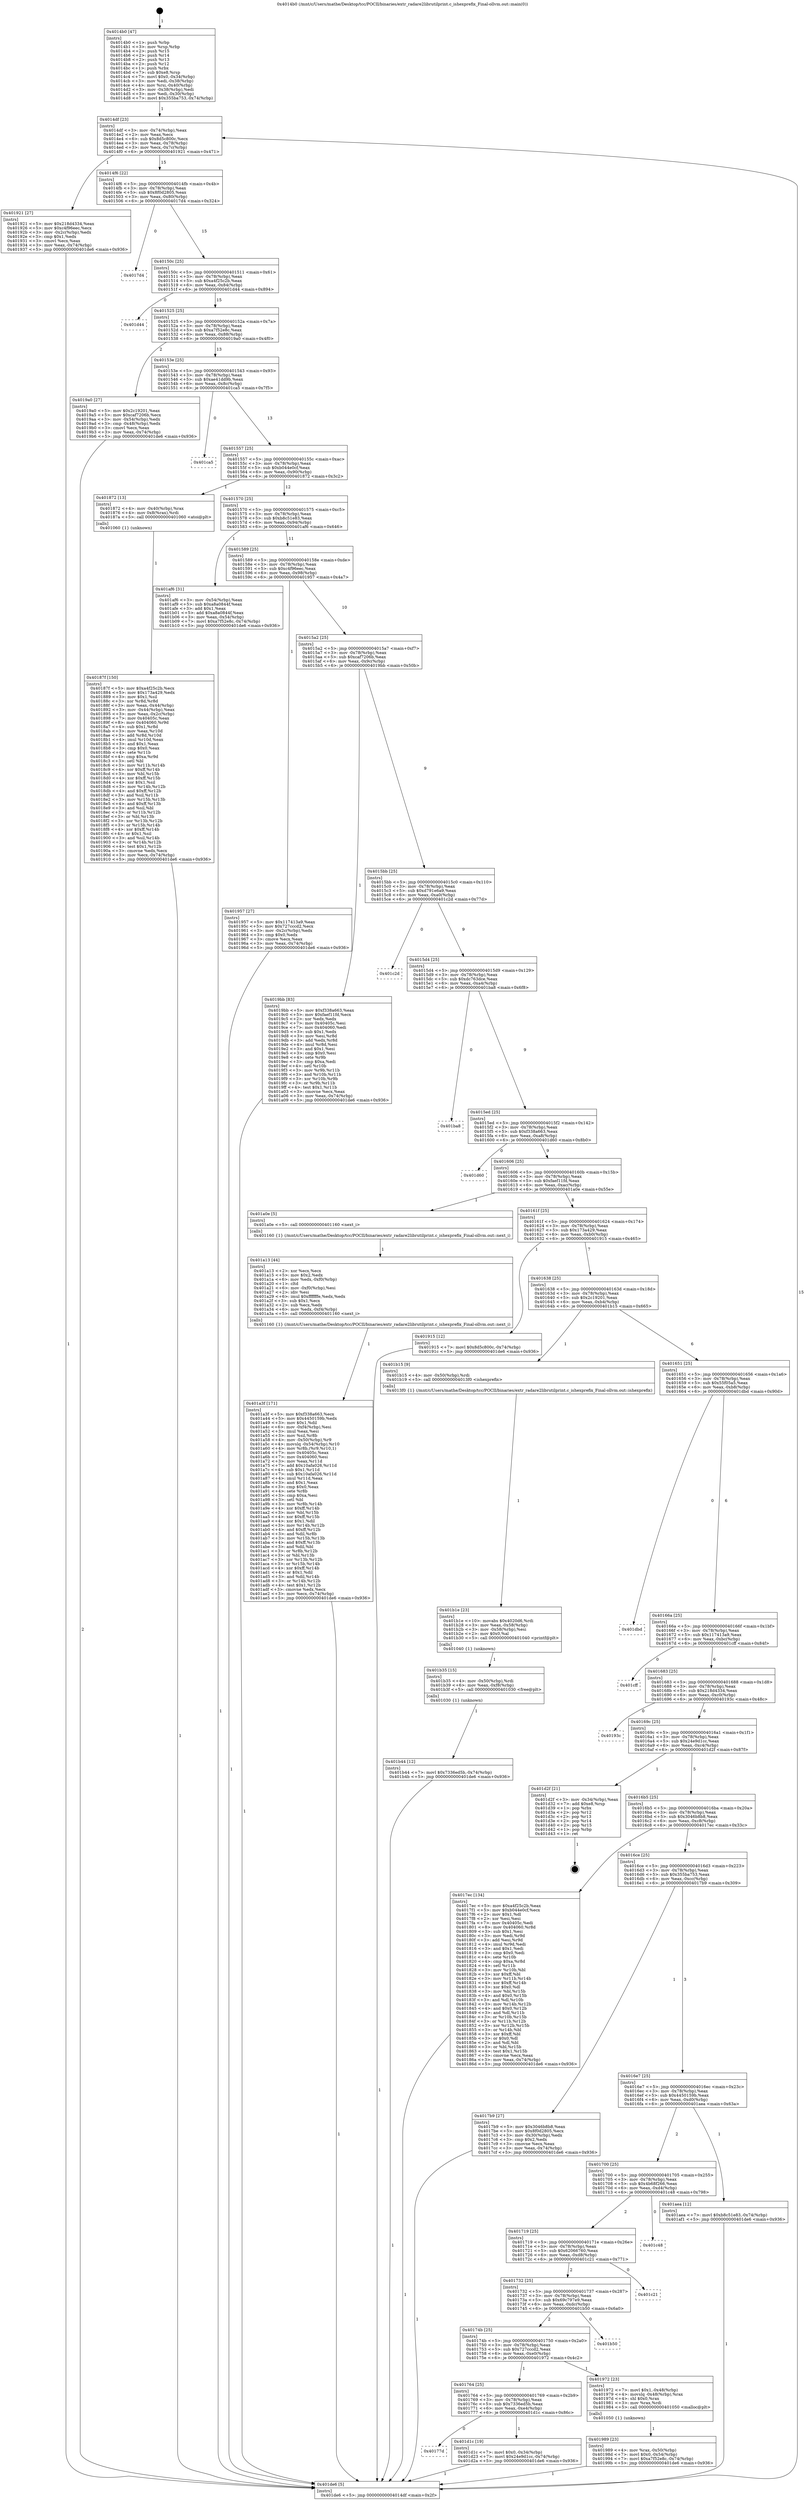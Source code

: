 digraph "0x4014b0" {
  label = "0x4014b0 (/mnt/c/Users/mathe/Desktop/tcc/POCII/binaries/extr_radare2librutilprint.c_ishexprefix_Final-ollvm.out::main(0))"
  labelloc = "t"
  node[shape=record]

  Entry [label="",width=0.3,height=0.3,shape=circle,fillcolor=black,style=filled]
  "0x4014df" [label="{
     0x4014df [23]\l
     | [instrs]\l
     &nbsp;&nbsp;0x4014df \<+3\>: mov -0x74(%rbp),%eax\l
     &nbsp;&nbsp;0x4014e2 \<+2\>: mov %eax,%ecx\l
     &nbsp;&nbsp;0x4014e4 \<+6\>: sub $0x8d5c800c,%ecx\l
     &nbsp;&nbsp;0x4014ea \<+3\>: mov %eax,-0x78(%rbp)\l
     &nbsp;&nbsp;0x4014ed \<+3\>: mov %ecx,-0x7c(%rbp)\l
     &nbsp;&nbsp;0x4014f0 \<+6\>: je 0000000000401921 \<main+0x471\>\l
  }"]
  "0x401921" [label="{
     0x401921 [27]\l
     | [instrs]\l
     &nbsp;&nbsp;0x401921 \<+5\>: mov $0x218d4334,%eax\l
     &nbsp;&nbsp;0x401926 \<+5\>: mov $0xc4f96eec,%ecx\l
     &nbsp;&nbsp;0x40192b \<+3\>: mov -0x2c(%rbp),%edx\l
     &nbsp;&nbsp;0x40192e \<+3\>: cmp $0x1,%edx\l
     &nbsp;&nbsp;0x401931 \<+3\>: cmovl %ecx,%eax\l
     &nbsp;&nbsp;0x401934 \<+3\>: mov %eax,-0x74(%rbp)\l
     &nbsp;&nbsp;0x401937 \<+5\>: jmp 0000000000401de6 \<main+0x936\>\l
  }"]
  "0x4014f6" [label="{
     0x4014f6 [22]\l
     | [instrs]\l
     &nbsp;&nbsp;0x4014f6 \<+5\>: jmp 00000000004014fb \<main+0x4b\>\l
     &nbsp;&nbsp;0x4014fb \<+3\>: mov -0x78(%rbp),%eax\l
     &nbsp;&nbsp;0x4014fe \<+5\>: sub $0x8f0d2805,%eax\l
     &nbsp;&nbsp;0x401503 \<+3\>: mov %eax,-0x80(%rbp)\l
     &nbsp;&nbsp;0x401506 \<+6\>: je 00000000004017d4 \<main+0x324\>\l
  }"]
  Exit [label="",width=0.3,height=0.3,shape=circle,fillcolor=black,style=filled,peripheries=2]
  "0x4017d4" [label="{
     0x4017d4\l
  }", style=dashed]
  "0x40150c" [label="{
     0x40150c [25]\l
     | [instrs]\l
     &nbsp;&nbsp;0x40150c \<+5\>: jmp 0000000000401511 \<main+0x61\>\l
     &nbsp;&nbsp;0x401511 \<+3\>: mov -0x78(%rbp),%eax\l
     &nbsp;&nbsp;0x401514 \<+5\>: sub $0xa4f25c2b,%eax\l
     &nbsp;&nbsp;0x401519 \<+6\>: mov %eax,-0x84(%rbp)\l
     &nbsp;&nbsp;0x40151f \<+6\>: je 0000000000401d44 \<main+0x894\>\l
  }"]
  "0x40177d" [label="{
     0x40177d\l
  }", style=dashed]
  "0x401d44" [label="{
     0x401d44\l
  }", style=dashed]
  "0x401525" [label="{
     0x401525 [25]\l
     | [instrs]\l
     &nbsp;&nbsp;0x401525 \<+5\>: jmp 000000000040152a \<main+0x7a\>\l
     &nbsp;&nbsp;0x40152a \<+3\>: mov -0x78(%rbp),%eax\l
     &nbsp;&nbsp;0x40152d \<+5\>: sub $0xa7f52e8c,%eax\l
     &nbsp;&nbsp;0x401532 \<+6\>: mov %eax,-0x88(%rbp)\l
     &nbsp;&nbsp;0x401538 \<+6\>: je 00000000004019a0 \<main+0x4f0\>\l
  }"]
  "0x401d1c" [label="{
     0x401d1c [19]\l
     | [instrs]\l
     &nbsp;&nbsp;0x401d1c \<+7\>: movl $0x0,-0x34(%rbp)\l
     &nbsp;&nbsp;0x401d23 \<+7\>: movl $0x24e9d1cc,-0x74(%rbp)\l
     &nbsp;&nbsp;0x401d2a \<+5\>: jmp 0000000000401de6 \<main+0x936\>\l
  }"]
  "0x4019a0" [label="{
     0x4019a0 [27]\l
     | [instrs]\l
     &nbsp;&nbsp;0x4019a0 \<+5\>: mov $0x2c19201,%eax\l
     &nbsp;&nbsp;0x4019a5 \<+5\>: mov $0xcaf7206b,%ecx\l
     &nbsp;&nbsp;0x4019aa \<+3\>: mov -0x54(%rbp),%edx\l
     &nbsp;&nbsp;0x4019ad \<+3\>: cmp -0x48(%rbp),%edx\l
     &nbsp;&nbsp;0x4019b0 \<+3\>: cmovl %ecx,%eax\l
     &nbsp;&nbsp;0x4019b3 \<+3\>: mov %eax,-0x74(%rbp)\l
     &nbsp;&nbsp;0x4019b6 \<+5\>: jmp 0000000000401de6 \<main+0x936\>\l
  }"]
  "0x40153e" [label="{
     0x40153e [25]\l
     | [instrs]\l
     &nbsp;&nbsp;0x40153e \<+5\>: jmp 0000000000401543 \<main+0x93\>\l
     &nbsp;&nbsp;0x401543 \<+3\>: mov -0x78(%rbp),%eax\l
     &nbsp;&nbsp;0x401546 \<+5\>: sub $0xae41dd9b,%eax\l
     &nbsp;&nbsp;0x40154b \<+6\>: mov %eax,-0x8c(%rbp)\l
     &nbsp;&nbsp;0x401551 \<+6\>: je 0000000000401ca5 \<main+0x7f5\>\l
  }"]
  "0x401b44" [label="{
     0x401b44 [12]\l
     | [instrs]\l
     &nbsp;&nbsp;0x401b44 \<+7\>: movl $0x7336ed5b,-0x74(%rbp)\l
     &nbsp;&nbsp;0x401b4b \<+5\>: jmp 0000000000401de6 \<main+0x936\>\l
  }"]
  "0x401ca5" [label="{
     0x401ca5\l
  }", style=dashed]
  "0x401557" [label="{
     0x401557 [25]\l
     | [instrs]\l
     &nbsp;&nbsp;0x401557 \<+5\>: jmp 000000000040155c \<main+0xac\>\l
     &nbsp;&nbsp;0x40155c \<+3\>: mov -0x78(%rbp),%eax\l
     &nbsp;&nbsp;0x40155f \<+5\>: sub $0xb044e0cf,%eax\l
     &nbsp;&nbsp;0x401564 \<+6\>: mov %eax,-0x90(%rbp)\l
     &nbsp;&nbsp;0x40156a \<+6\>: je 0000000000401872 \<main+0x3c2\>\l
  }"]
  "0x401b35" [label="{
     0x401b35 [15]\l
     | [instrs]\l
     &nbsp;&nbsp;0x401b35 \<+4\>: mov -0x50(%rbp),%rdi\l
     &nbsp;&nbsp;0x401b39 \<+6\>: mov %eax,-0xf8(%rbp)\l
     &nbsp;&nbsp;0x401b3f \<+5\>: call 0000000000401030 \<free@plt\>\l
     | [calls]\l
     &nbsp;&nbsp;0x401030 \{1\} (unknown)\l
  }"]
  "0x401872" [label="{
     0x401872 [13]\l
     | [instrs]\l
     &nbsp;&nbsp;0x401872 \<+4\>: mov -0x40(%rbp),%rax\l
     &nbsp;&nbsp;0x401876 \<+4\>: mov 0x8(%rax),%rdi\l
     &nbsp;&nbsp;0x40187a \<+5\>: call 0000000000401060 \<atoi@plt\>\l
     | [calls]\l
     &nbsp;&nbsp;0x401060 \{1\} (unknown)\l
  }"]
  "0x401570" [label="{
     0x401570 [25]\l
     | [instrs]\l
     &nbsp;&nbsp;0x401570 \<+5\>: jmp 0000000000401575 \<main+0xc5\>\l
     &nbsp;&nbsp;0x401575 \<+3\>: mov -0x78(%rbp),%eax\l
     &nbsp;&nbsp;0x401578 \<+5\>: sub $0xb8c51e83,%eax\l
     &nbsp;&nbsp;0x40157d \<+6\>: mov %eax,-0x94(%rbp)\l
     &nbsp;&nbsp;0x401583 \<+6\>: je 0000000000401af6 \<main+0x646\>\l
  }"]
  "0x401b1e" [label="{
     0x401b1e [23]\l
     | [instrs]\l
     &nbsp;&nbsp;0x401b1e \<+10\>: movabs $0x4020d6,%rdi\l
     &nbsp;&nbsp;0x401b28 \<+3\>: mov %eax,-0x58(%rbp)\l
     &nbsp;&nbsp;0x401b2b \<+3\>: mov -0x58(%rbp),%esi\l
     &nbsp;&nbsp;0x401b2e \<+2\>: mov $0x0,%al\l
     &nbsp;&nbsp;0x401b30 \<+5\>: call 0000000000401040 \<printf@plt\>\l
     | [calls]\l
     &nbsp;&nbsp;0x401040 \{1\} (unknown)\l
  }"]
  "0x401af6" [label="{
     0x401af6 [31]\l
     | [instrs]\l
     &nbsp;&nbsp;0x401af6 \<+3\>: mov -0x54(%rbp),%eax\l
     &nbsp;&nbsp;0x401af9 \<+5\>: sub $0xa8a0844f,%eax\l
     &nbsp;&nbsp;0x401afe \<+3\>: add $0x1,%eax\l
     &nbsp;&nbsp;0x401b01 \<+5\>: add $0xa8a0844f,%eax\l
     &nbsp;&nbsp;0x401b06 \<+3\>: mov %eax,-0x54(%rbp)\l
     &nbsp;&nbsp;0x401b09 \<+7\>: movl $0xa7f52e8c,-0x74(%rbp)\l
     &nbsp;&nbsp;0x401b10 \<+5\>: jmp 0000000000401de6 \<main+0x936\>\l
  }"]
  "0x401589" [label="{
     0x401589 [25]\l
     | [instrs]\l
     &nbsp;&nbsp;0x401589 \<+5\>: jmp 000000000040158e \<main+0xde\>\l
     &nbsp;&nbsp;0x40158e \<+3\>: mov -0x78(%rbp),%eax\l
     &nbsp;&nbsp;0x401591 \<+5\>: sub $0xc4f96eec,%eax\l
     &nbsp;&nbsp;0x401596 \<+6\>: mov %eax,-0x98(%rbp)\l
     &nbsp;&nbsp;0x40159c \<+6\>: je 0000000000401957 \<main+0x4a7\>\l
  }"]
  "0x401a3f" [label="{
     0x401a3f [171]\l
     | [instrs]\l
     &nbsp;&nbsp;0x401a3f \<+5\>: mov $0xf338a663,%ecx\l
     &nbsp;&nbsp;0x401a44 \<+5\>: mov $0x4450159b,%edx\l
     &nbsp;&nbsp;0x401a49 \<+3\>: mov $0x1,%dil\l
     &nbsp;&nbsp;0x401a4c \<+6\>: mov -0xf4(%rbp),%esi\l
     &nbsp;&nbsp;0x401a52 \<+3\>: imul %eax,%esi\l
     &nbsp;&nbsp;0x401a55 \<+3\>: mov %sil,%r8b\l
     &nbsp;&nbsp;0x401a58 \<+4\>: mov -0x50(%rbp),%r9\l
     &nbsp;&nbsp;0x401a5c \<+4\>: movslq -0x54(%rbp),%r10\l
     &nbsp;&nbsp;0x401a60 \<+4\>: mov %r8b,(%r9,%r10,1)\l
     &nbsp;&nbsp;0x401a64 \<+7\>: mov 0x40405c,%eax\l
     &nbsp;&nbsp;0x401a6b \<+7\>: mov 0x404060,%esi\l
     &nbsp;&nbsp;0x401a72 \<+3\>: mov %eax,%r11d\l
     &nbsp;&nbsp;0x401a75 \<+7\>: add $0x10afa026,%r11d\l
     &nbsp;&nbsp;0x401a7c \<+4\>: sub $0x1,%r11d\l
     &nbsp;&nbsp;0x401a80 \<+7\>: sub $0x10afa026,%r11d\l
     &nbsp;&nbsp;0x401a87 \<+4\>: imul %r11d,%eax\l
     &nbsp;&nbsp;0x401a8b \<+3\>: and $0x1,%eax\l
     &nbsp;&nbsp;0x401a8e \<+3\>: cmp $0x0,%eax\l
     &nbsp;&nbsp;0x401a91 \<+4\>: sete %r8b\l
     &nbsp;&nbsp;0x401a95 \<+3\>: cmp $0xa,%esi\l
     &nbsp;&nbsp;0x401a98 \<+3\>: setl %bl\l
     &nbsp;&nbsp;0x401a9b \<+3\>: mov %r8b,%r14b\l
     &nbsp;&nbsp;0x401a9e \<+4\>: xor $0xff,%r14b\l
     &nbsp;&nbsp;0x401aa2 \<+3\>: mov %bl,%r15b\l
     &nbsp;&nbsp;0x401aa5 \<+4\>: xor $0xff,%r15b\l
     &nbsp;&nbsp;0x401aa9 \<+4\>: xor $0x1,%dil\l
     &nbsp;&nbsp;0x401aad \<+3\>: mov %r14b,%r12b\l
     &nbsp;&nbsp;0x401ab0 \<+4\>: and $0xff,%r12b\l
     &nbsp;&nbsp;0x401ab4 \<+3\>: and %dil,%r8b\l
     &nbsp;&nbsp;0x401ab7 \<+3\>: mov %r15b,%r13b\l
     &nbsp;&nbsp;0x401aba \<+4\>: and $0xff,%r13b\l
     &nbsp;&nbsp;0x401abe \<+3\>: and %dil,%bl\l
     &nbsp;&nbsp;0x401ac1 \<+3\>: or %r8b,%r12b\l
     &nbsp;&nbsp;0x401ac4 \<+3\>: or %bl,%r13b\l
     &nbsp;&nbsp;0x401ac7 \<+3\>: xor %r13b,%r12b\l
     &nbsp;&nbsp;0x401aca \<+3\>: or %r15b,%r14b\l
     &nbsp;&nbsp;0x401acd \<+4\>: xor $0xff,%r14b\l
     &nbsp;&nbsp;0x401ad1 \<+4\>: or $0x1,%dil\l
     &nbsp;&nbsp;0x401ad5 \<+3\>: and %dil,%r14b\l
     &nbsp;&nbsp;0x401ad8 \<+3\>: or %r14b,%r12b\l
     &nbsp;&nbsp;0x401adb \<+4\>: test $0x1,%r12b\l
     &nbsp;&nbsp;0x401adf \<+3\>: cmovne %edx,%ecx\l
     &nbsp;&nbsp;0x401ae2 \<+3\>: mov %ecx,-0x74(%rbp)\l
     &nbsp;&nbsp;0x401ae5 \<+5\>: jmp 0000000000401de6 \<main+0x936\>\l
  }"]
  "0x401957" [label="{
     0x401957 [27]\l
     | [instrs]\l
     &nbsp;&nbsp;0x401957 \<+5\>: mov $0x117413a9,%eax\l
     &nbsp;&nbsp;0x40195c \<+5\>: mov $0x727cccd2,%ecx\l
     &nbsp;&nbsp;0x401961 \<+3\>: mov -0x2c(%rbp),%edx\l
     &nbsp;&nbsp;0x401964 \<+3\>: cmp $0x0,%edx\l
     &nbsp;&nbsp;0x401967 \<+3\>: cmove %ecx,%eax\l
     &nbsp;&nbsp;0x40196a \<+3\>: mov %eax,-0x74(%rbp)\l
     &nbsp;&nbsp;0x40196d \<+5\>: jmp 0000000000401de6 \<main+0x936\>\l
  }"]
  "0x4015a2" [label="{
     0x4015a2 [25]\l
     | [instrs]\l
     &nbsp;&nbsp;0x4015a2 \<+5\>: jmp 00000000004015a7 \<main+0xf7\>\l
     &nbsp;&nbsp;0x4015a7 \<+3\>: mov -0x78(%rbp),%eax\l
     &nbsp;&nbsp;0x4015aa \<+5\>: sub $0xcaf7206b,%eax\l
     &nbsp;&nbsp;0x4015af \<+6\>: mov %eax,-0x9c(%rbp)\l
     &nbsp;&nbsp;0x4015b5 \<+6\>: je 00000000004019bb \<main+0x50b\>\l
  }"]
  "0x401a13" [label="{
     0x401a13 [44]\l
     | [instrs]\l
     &nbsp;&nbsp;0x401a13 \<+2\>: xor %ecx,%ecx\l
     &nbsp;&nbsp;0x401a15 \<+5\>: mov $0x2,%edx\l
     &nbsp;&nbsp;0x401a1a \<+6\>: mov %edx,-0xf0(%rbp)\l
     &nbsp;&nbsp;0x401a20 \<+1\>: cltd\l
     &nbsp;&nbsp;0x401a21 \<+6\>: mov -0xf0(%rbp),%esi\l
     &nbsp;&nbsp;0x401a27 \<+2\>: idiv %esi\l
     &nbsp;&nbsp;0x401a29 \<+6\>: imul $0xfffffffe,%edx,%edx\l
     &nbsp;&nbsp;0x401a2f \<+3\>: sub $0x1,%ecx\l
     &nbsp;&nbsp;0x401a32 \<+2\>: sub %ecx,%edx\l
     &nbsp;&nbsp;0x401a34 \<+6\>: mov %edx,-0xf4(%rbp)\l
     &nbsp;&nbsp;0x401a3a \<+5\>: call 0000000000401160 \<next_i\>\l
     | [calls]\l
     &nbsp;&nbsp;0x401160 \{1\} (/mnt/c/Users/mathe/Desktop/tcc/POCII/binaries/extr_radare2librutilprint.c_ishexprefix_Final-ollvm.out::next_i)\l
  }"]
  "0x4019bb" [label="{
     0x4019bb [83]\l
     | [instrs]\l
     &nbsp;&nbsp;0x4019bb \<+5\>: mov $0xf338a663,%eax\l
     &nbsp;&nbsp;0x4019c0 \<+5\>: mov $0xfaef11fd,%ecx\l
     &nbsp;&nbsp;0x4019c5 \<+2\>: xor %edx,%edx\l
     &nbsp;&nbsp;0x4019c7 \<+7\>: mov 0x40405c,%esi\l
     &nbsp;&nbsp;0x4019ce \<+7\>: mov 0x404060,%edi\l
     &nbsp;&nbsp;0x4019d5 \<+3\>: sub $0x1,%edx\l
     &nbsp;&nbsp;0x4019d8 \<+3\>: mov %esi,%r8d\l
     &nbsp;&nbsp;0x4019db \<+3\>: add %edx,%r8d\l
     &nbsp;&nbsp;0x4019de \<+4\>: imul %r8d,%esi\l
     &nbsp;&nbsp;0x4019e2 \<+3\>: and $0x1,%esi\l
     &nbsp;&nbsp;0x4019e5 \<+3\>: cmp $0x0,%esi\l
     &nbsp;&nbsp;0x4019e8 \<+4\>: sete %r9b\l
     &nbsp;&nbsp;0x4019ec \<+3\>: cmp $0xa,%edi\l
     &nbsp;&nbsp;0x4019ef \<+4\>: setl %r10b\l
     &nbsp;&nbsp;0x4019f3 \<+3\>: mov %r9b,%r11b\l
     &nbsp;&nbsp;0x4019f6 \<+3\>: and %r10b,%r11b\l
     &nbsp;&nbsp;0x4019f9 \<+3\>: xor %r10b,%r9b\l
     &nbsp;&nbsp;0x4019fc \<+3\>: or %r9b,%r11b\l
     &nbsp;&nbsp;0x4019ff \<+4\>: test $0x1,%r11b\l
     &nbsp;&nbsp;0x401a03 \<+3\>: cmovne %ecx,%eax\l
     &nbsp;&nbsp;0x401a06 \<+3\>: mov %eax,-0x74(%rbp)\l
     &nbsp;&nbsp;0x401a09 \<+5\>: jmp 0000000000401de6 \<main+0x936\>\l
  }"]
  "0x4015bb" [label="{
     0x4015bb [25]\l
     | [instrs]\l
     &nbsp;&nbsp;0x4015bb \<+5\>: jmp 00000000004015c0 \<main+0x110\>\l
     &nbsp;&nbsp;0x4015c0 \<+3\>: mov -0x78(%rbp),%eax\l
     &nbsp;&nbsp;0x4015c3 \<+5\>: sub $0xd791e6a9,%eax\l
     &nbsp;&nbsp;0x4015c8 \<+6\>: mov %eax,-0xa0(%rbp)\l
     &nbsp;&nbsp;0x4015ce \<+6\>: je 0000000000401c2d \<main+0x77d\>\l
  }"]
  "0x401989" [label="{
     0x401989 [23]\l
     | [instrs]\l
     &nbsp;&nbsp;0x401989 \<+4\>: mov %rax,-0x50(%rbp)\l
     &nbsp;&nbsp;0x40198d \<+7\>: movl $0x0,-0x54(%rbp)\l
     &nbsp;&nbsp;0x401994 \<+7\>: movl $0xa7f52e8c,-0x74(%rbp)\l
     &nbsp;&nbsp;0x40199b \<+5\>: jmp 0000000000401de6 \<main+0x936\>\l
  }"]
  "0x401c2d" [label="{
     0x401c2d\l
  }", style=dashed]
  "0x4015d4" [label="{
     0x4015d4 [25]\l
     | [instrs]\l
     &nbsp;&nbsp;0x4015d4 \<+5\>: jmp 00000000004015d9 \<main+0x129\>\l
     &nbsp;&nbsp;0x4015d9 \<+3\>: mov -0x78(%rbp),%eax\l
     &nbsp;&nbsp;0x4015dc \<+5\>: sub $0xdc763dce,%eax\l
     &nbsp;&nbsp;0x4015e1 \<+6\>: mov %eax,-0xa4(%rbp)\l
     &nbsp;&nbsp;0x4015e7 \<+6\>: je 0000000000401ba8 \<main+0x6f8\>\l
  }"]
  "0x401764" [label="{
     0x401764 [25]\l
     | [instrs]\l
     &nbsp;&nbsp;0x401764 \<+5\>: jmp 0000000000401769 \<main+0x2b9\>\l
     &nbsp;&nbsp;0x401769 \<+3\>: mov -0x78(%rbp),%eax\l
     &nbsp;&nbsp;0x40176c \<+5\>: sub $0x7336ed5b,%eax\l
     &nbsp;&nbsp;0x401771 \<+6\>: mov %eax,-0xe4(%rbp)\l
     &nbsp;&nbsp;0x401777 \<+6\>: je 0000000000401d1c \<main+0x86c\>\l
  }"]
  "0x401ba8" [label="{
     0x401ba8\l
  }", style=dashed]
  "0x4015ed" [label="{
     0x4015ed [25]\l
     | [instrs]\l
     &nbsp;&nbsp;0x4015ed \<+5\>: jmp 00000000004015f2 \<main+0x142\>\l
     &nbsp;&nbsp;0x4015f2 \<+3\>: mov -0x78(%rbp),%eax\l
     &nbsp;&nbsp;0x4015f5 \<+5\>: sub $0xf338a663,%eax\l
     &nbsp;&nbsp;0x4015fa \<+6\>: mov %eax,-0xa8(%rbp)\l
     &nbsp;&nbsp;0x401600 \<+6\>: je 0000000000401d60 \<main+0x8b0\>\l
  }"]
  "0x401972" [label="{
     0x401972 [23]\l
     | [instrs]\l
     &nbsp;&nbsp;0x401972 \<+7\>: movl $0x1,-0x48(%rbp)\l
     &nbsp;&nbsp;0x401979 \<+4\>: movslq -0x48(%rbp),%rax\l
     &nbsp;&nbsp;0x40197d \<+4\>: shl $0x0,%rax\l
     &nbsp;&nbsp;0x401981 \<+3\>: mov %rax,%rdi\l
     &nbsp;&nbsp;0x401984 \<+5\>: call 0000000000401050 \<malloc@plt\>\l
     | [calls]\l
     &nbsp;&nbsp;0x401050 \{1\} (unknown)\l
  }"]
  "0x401d60" [label="{
     0x401d60\l
  }", style=dashed]
  "0x401606" [label="{
     0x401606 [25]\l
     | [instrs]\l
     &nbsp;&nbsp;0x401606 \<+5\>: jmp 000000000040160b \<main+0x15b\>\l
     &nbsp;&nbsp;0x40160b \<+3\>: mov -0x78(%rbp),%eax\l
     &nbsp;&nbsp;0x40160e \<+5\>: sub $0xfaef11fd,%eax\l
     &nbsp;&nbsp;0x401613 \<+6\>: mov %eax,-0xac(%rbp)\l
     &nbsp;&nbsp;0x401619 \<+6\>: je 0000000000401a0e \<main+0x55e\>\l
  }"]
  "0x40174b" [label="{
     0x40174b [25]\l
     | [instrs]\l
     &nbsp;&nbsp;0x40174b \<+5\>: jmp 0000000000401750 \<main+0x2a0\>\l
     &nbsp;&nbsp;0x401750 \<+3\>: mov -0x78(%rbp),%eax\l
     &nbsp;&nbsp;0x401753 \<+5\>: sub $0x727cccd2,%eax\l
     &nbsp;&nbsp;0x401758 \<+6\>: mov %eax,-0xe0(%rbp)\l
     &nbsp;&nbsp;0x40175e \<+6\>: je 0000000000401972 \<main+0x4c2\>\l
  }"]
  "0x401a0e" [label="{
     0x401a0e [5]\l
     | [instrs]\l
     &nbsp;&nbsp;0x401a0e \<+5\>: call 0000000000401160 \<next_i\>\l
     | [calls]\l
     &nbsp;&nbsp;0x401160 \{1\} (/mnt/c/Users/mathe/Desktop/tcc/POCII/binaries/extr_radare2librutilprint.c_ishexprefix_Final-ollvm.out::next_i)\l
  }"]
  "0x40161f" [label="{
     0x40161f [25]\l
     | [instrs]\l
     &nbsp;&nbsp;0x40161f \<+5\>: jmp 0000000000401624 \<main+0x174\>\l
     &nbsp;&nbsp;0x401624 \<+3\>: mov -0x78(%rbp),%eax\l
     &nbsp;&nbsp;0x401627 \<+5\>: sub $0x173a429,%eax\l
     &nbsp;&nbsp;0x40162c \<+6\>: mov %eax,-0xb0(%rbp)\l
     &nbsp;&nbsp;0x401632 \<+6\>: je 0000000000401915 \<main+0x465\>\l
  }"]
  "0x401b50" [label="{
     0x401b50\l
  }", style=dashed]
  "0x401915" [label="{
     0x401915 [12]\l
     | [instrs]\l
     &nbsp;&nbsp;0x401915 \<+7\>: movl $0x8d5c800c,-0x74(%rbp)\l
     &nbsp;&nbsp;0x40191c \<+5\>: jmp 0000000000401de6 \<main+0x936\>\l
  }"]
  "0x401638" [label="{
     0x401638 [25]\l
     | [instrs]\l
     &nbsp;&nbsp;0x401638 \<+5\>: jmp 000000000040163d \<main+0x18d\>\l
     &nbsp;&nbsp;0x40163d \<+3\>: mov -0x78(%rbp),%eax\l
     &nbsp;&nbsp;0x401640 \<+5\>: sub $0x2c19201,%eax\l
     &nbsp;&nbsp;0x401645 \<+6\>: mov %eax,-0xb4(%rbp)\l
     &nbsp;&nbsp;0x40164b \<+6\>: je 0000000000401b15 \<main+0x665\>\l
  }"]
  "0x401732" [label="{
     0x401732 [25]\l
     | [instrs]\l
     &nbsp;&nbsp;0x401732 \<+5\>: jmp 0000000000401737 \<main+0x287\>\l
     &nbsp;&nbsp;0x401737 \<+3\>: mov -0x78(%rbp),%eax\l
     &nbsp;&nbsp;0x40173a \<+5\>: sub $0x69c797e9,%eax\l
     &nbsp;&nbsp;0x40173f \<+6\>: mov %eax,-0xdc(%rbp)\l
     &nbsp;&nbsp;0x401745 \<+6\>: je 0000000000401b50 \<main+0x6a0\>\l
  }"]
  "0x401b15" [label="{
     0x401b15 [9]\l
     | [instrs]\l
     &nbsp;&nbsp;0x401b15 \<+4\>: mov -0x50(%rbp),%rdi\l
     &nbsp;&nbsp;0x401b19 \<+5\>: call 00000000004013f0 \<ishexprefix\>\l
     | [calls]\l
     &nbsp;&nbsp;0x4013f0 \{1\} (/mnt/c/Users/mathe/Desktop/tcc/POCII/binaries/extr_radare2librutilprint.c_ishexprefix_Final-ollvm.out::ishexprefix)\l
  }"]
  "0x401651" [label="{
     0x401651 [25]\l
     | [instrs]\l
     &nbsp;&nbsp;0x401651 \<+5\>: jmp 0000000000401656 \<main+0x1a6\>\l
     &nbsp;&nbsp;0x401656 \<+3\>: mov -0x78(%rbp),%eax\l
     &nbsp;&nbsp;0x401659 \<+5\>: sub $0x55f05a5,%eax\l
     &nbsp;&nbsp;0x40165e \<+6\>: mov %eax,-0xb8(%rbp)\l
     &nbsp;&nbsp;0x401664 \<+6\>: je 0000000000401dbd \<main+0x90d\>\l
  }"]
  "0x401c21" [label="{
     0x401c21\l
  }", style=dashed]
  "0x401dbd" [label="{
     0x401dbd\l
  }", style=dashed]
  "0x40166a" [label="{
     0x40166a [25]\l
     | [instrs]\l
     &nbsp;&nbsp;0x40166a \<+5\>: jmp 000000000040166f \<main+0x1bf\>\l
     &nbsp;&nbsp;0x40166f \<+3\>: mov -0x78(%rbp),%eax\l
     &nbsp;&nbsp;0x401672 \<+5\>: sub $0x117413a9,%eax\l
     &nbsp;&nbsp;0x401677 \<+6\>: mov %eax,-0xbc(%rbp)\l
     &nbsp;&nbsp;0x40167d \<+6\>: je 0000000000401cff \<main+0x84f\>\l
  }"]
  "0x401719" [label="{
     0x401719 [25]\l
     | [instrs]\l
     &nbsp;&nbsp;0x401719 \<+5\>: jmp 000000000040171e \<main+0x26e\>\l
     &nbsp;&nbsp;0x40171e \<+3\>: mov -0x78(%rbp),%eax\l
     &nbsp;&nbsp;0x401721 \<+5\>: sub $0x62066760,%eax\l
     &nbsp;&nbsp;0x401726 \<+6\>: mov %eax,-0xd8(%rbp)\l
     &nbsp;&nbsp;0x40172c \<+6\>: je 0000000000401c21 \<main+0x771\>\l
  }"]
  "0x401cff" [label="{
     0x401cff\l
  }", style=dashed]
  "0x401683" [label="{
     0x401683 [25]\l
     | [instrs]\l
     &nbsp;&nbsp;0x401683 \<+5\>: jmp 0000000000401688 \<main+0x1d8\>\l
     &nbsp;&nbsp;0x401688 \<+3\>: mov -0x78(%rbp),%eax\l
     &nbsp;&nbsp;0x40168b \<+5\>: sub $0x218d4334,%eax\l
     &nbsp;&nbsp;0x401690 \<+6\>: mov %eax,-0xc0(%rbp)\l
     &nbsp;&nbsp;0x401696 \<+6\>: je 000000000040193c \<main+0x48c\>\l
  }"]
  "0x401c48" [label="{
     0x401c48\l
  }", style=dashed]
  "0x40193c" [label="{
     0x40193c\l
  }", style=dashed]
  "0x40169c" [label="{
     0x40169c [25]\l
     | [instrs]\l
     &nbsp;&nbsp;0x40169c \<+5\>: jmp 00000000004016a1 \<main+0x1f1\>\l
     &nbsp;&nbsp;0x4016a1 \<+3\>: mov -0x78(%rbp),%eax\l
     &nbsp;&nbsp;0x4016a4 \<+5\>: sub $0x24e9d1cc,%eax\l
     &nbsp;&nbsp;0x4016a9 \<+6\>: mov %eax,-0xc4(%rbp)\l
     &nbsp;&nbsp;0x4016af \<+6\>: je 0000000000401d2f \<main+0x87f\>\l
  }"]
  "0x401700" [label="{
     0x401700 [25]\l
     | [instrs]\l
     &nbsp;&nbsp;0x401700 \<+5\>: jmp 0000000000401705 \<main+0x255\>\l
     &nbsp;&nbsp;0x401705 \<+3\>: mov -0x78(%rbp),%eax\l
     &nbsp;&nbsp;0x401708 \<+5\>: sub $0x4b68f266,%eax\l
     &nbsp;&nbsp;0x40170d \<+6\>: mov %eax,-0xd4(%rbp)\l
     &nbsp;&nbsp;0x401713 \<+6\>: je 0000000000401c48 \<main+0x798\>\l
  }"]
  "0x401d2f" [label="{
     0x401d2f [21]\l
     | [instrs]\l
     &nbsp;&nbsp;0x401d2f \<+3\>: mov -0x34(%rbp),%eax\l
     &nbsp;&nbsp;0x401d32 \<+7\>: add $0xe8,%rsp\l
     &nbsp;&nbsp;0x401d39 \<+1\>: pop %rbx\l
     &nbsp;&nbsp;0x401d3a \<+2\>: pop %r12\l
     &nbsp;&nbsp;0x401d3c \<+2\>: pop %r13\l
     &nbsp;&nbsp;0x401d3e \<+2\>: pop %r14\l
     &nbsp;&nbsp;0x401d40 \<+2\>: pop %r15\l
     &nbsp;&nbsp;0x401d42 \<+1\>: pop %rbp\l
     &nbsp;&nbsp;0x401d43 \<+1\>: ret\l
  }"]
  "0x4016b5" [label="{
     0x4016b5 [25]\l
     | [instrs]\l
     &nbsp;&nbsp;0x4016b5 \<+5\>: jmp 00000000004016ba \<main+0x20a\>\l
     &nbsp;&nbsp;0x4016ba \<+3\>: mov -0x78(%rbp),%eax\l
     &nbsp;&nbsp;0x4016bd \<+5\>: sub $0x3046b8b8,%eax\l
     &nbsp;&nbsp;0x4016c2 \<+6\>: mov %eax,-0xc8(%rbp)\l
     &nbsp;&nbsp;0x4016c8 \<+6\>: je 00000000004017ec \<main+0x33c\>\l
  }"]
  "0x401aea" [label="{
     0x401aea [12]\l
     | [instrs]\l
     &nbsp;&nbsp;0x401aea \<+7\>: movl $0xb8c51e83,-0x74(%rbp)\l
     &nbsp;&nbsp;0x401af1 \<+5\>: jmp 0000000000401de6 \<main+0x936\>\l
  }"]
  "0x4017ec" [label="{
     0x4017ec [134]\l
     | [instrs]\l
     &nbsp;&nbsp;0x4017ec \<+5\>: mov $0xa4f25c2b,%eax\l
     &nbsp;&nbsp;0x4017f1 \<+5\>: mov $0xb044e0cf,%ecx\l
     &nbsp;&nbsp;0x4017f6 \<+2\>: mov $0x1,%dl\l
     &nbsp;&nbsp;0x4017f8 \<+2\>: xor %esi,%esi\l
     &nbsp;&nbsp;0x4017fa \<+7\>: mov 0x40405c,%edi\l
     &nbsp;&nbsp;0x401801 \<+8\>: mov 0x404060,%r8d\l
     &nbsp;&nbsp;0x401809 \<+3\>: sub $0x1,%esi\l
     &nbsp;&nbsp;0x40180c \<+3\>: mov %edi,%r9d\l
     &nbsp;&nbsp;0x40180f \<+3\>: add %esi,%r9d\l
     &nbsp;&nbsp;0x401812 \<+4\>: imul %r9d,%edi\l
     &nbsp;&nbsp;0x401816 \<+3\>: and $0x1,%edi\l
     &nbsp;&nbsp;0x401819 \<+3\>: cmp $0x0,%edi\l
     &nbsp;&nbsp;0x40181c \<+4\>: sete %r10b\l
     &nbsp;&nbsp;0x401820 \<+4\>: cmp $0xa,%r8d\l
     &nbsp;&nbsp;0x401824 \<+4\>: setl %r11b\l
     &nbsp;&nbsp;0x401828 \<+3\>: mov %r10b,%bl\l
     &nbsp;&nbsp;0x40182b \<+3\>: xor $0xff,%bl\l
     &nbsp;&nbsp;0x40182e \<+3\>: mov %r11b,%r14b\l
     &nbsp;&nbsp;0x401831 \<+4\>: xor $0xff,%r14b\l
     &nbsp;&nbsp;0x401835 \<+3\>: xor $0x0,%dl\l
     &nbsp;&nbsp;0x401838 \<+3\>: mov %bl,%r15b\l
     &nbsp;&nbsp;0x40183b \<+4\>: and $0x0,%r15b\l
     &nbsp;&nbsp;0x40183f \<+3\>: and %dl,%r10b\l
     &nbsp;&nbsp;0x401842 \<+3\>: mov %r14b,%r12b\l
     &nbsp;&nbsp;0x401845 \<+4\>: and $0x0,%r12b\l
     &nbsp;&nbsp;0x401849 \<+3\>: and %dl,%r11b\l
     &nbsp;&nbsp;0x40184c \<+3\>: or %r10b,%r15b\l
     &nbsp;&nbsp;0x40184f \<+3\>: or %r11b,%r12b\l
     &nbsp;&nbsp;0x401852 \<+3\>: xor %r12b,%r15b\l
     &nbsp;&nbsp;0x401855 \<+3\>: or %r14b,%bl\l
     &nbsp;&nbsp;0x401858 \<+3\>: xor $0xff,%bl\l
     &nbsp;&nbsp;0x40185b \<+3\>: or $0x0,%dl\l
     &nbsp;&nbsp;0x40185e \<+2\>: and %dl,%bl\l
     &nbsp;&nbsp;0x401860 \<+3\>: or %bl,%r15b\l
     &nbsp;&nbsp;0x401863 \<+4\>: test $0x1,%r15b\l
     &nbsp;&nbsp;0x401867 \<+3\>: cmovne %ecx,%eax\l
     &nbsp;&nbsp;0x40186a \<+3\>: mov %eax,-0x74(%rbp)\l
     &nbsp;&nbsp;0x40186d \<+5\>: jmp 0000000000401de6 \<main+0x936\>\l
  }"]
  "0x4016ce" [label="{
     0x4016ce [25]\l
     | [instrs]\l
     &nbsp;&nbsp;0x4016ce \<+5\>: jmp 00000000004016d3 \<main+0x223\>\l
     &nbsp;&nbsp;0x4016d3 \<+3\>: mov -0x78(%rbp),%eax\l
     &nbsp;&nbsp;0x4016d6 \<+5\>: sub $0x355ba753,%eax\l
     &nbsp;&nbsp;0x4016db \<+6\>: mov %eax,-0xcc(%rbp)\l
     &nbsp;&nbsp;0x4016e1 \<+6\>: je 00000000004017b9 \<main+0x309\>\l
  }"]
  "0x40187f" [label="{
     0x40187f [150]\l
     | [instrs]\l
     &nbsp;&nbsp;0x40187f \<+5\>: mov $0xa4f25c2b,%ecx\l
     &nbsp;&nbsp;0x401884 \<+5\>: mov $0x173a429,%edx\l
     &nbsp;&nbsp;0x401889 \<+3\>: mov $0x1,%sil\l
     &nbsp;&nbsp;0x40188c \<+3\>: xor %r8d,%r8d\l
     &nbsp;&nbsp;0x40188f \<+3\>: mov %eax,-0x44(%rbp)\l
     &nbsp;&nbsp;0x401892 \<+3\>: mov -0x44(%rbp),%eax\l
     &nbsp;&nbsp;0x401895 \<+3\>: mov %eax,-0x2c(%rbp)\l
     &nbsp;&nbsp;0x401898 \<+7\>: mov 0x40405c,%eax\l
     &nbsp;&nbsp;0x40189f \<+8\>: mov 0x404060,%r9d\l
     &nbsp;&nbsp;0x4018a7 \<+4\>: sub $0x1,%r8d\l
     &nbsp;&nbsp;0x4018ab \<+3\>: mov %eax,%r10d\l
     &nbsp;&nbsp;0x4018ae \<+3\>: add %r8d,%r10d\l
     &nbsp;&nbsp;0x4018b1 \<+4\>: imul %r10d,%eax\l
     &nbsp;&nbsp;0x4018b5 \<+3\>: and $0x1,%eax\l
     &nbsp;&nbsp;0x4018b8 \<+3\>: cmp $0x0,%eax\l
     &nbsp;&nbsp;0x4018bb \<+4\>: sete %r11b\l
     &nbsp;&nbsp;0x4018bf \<+4\>: cmp $0xa,%r9d\l
     &nbsp;&nbsp;0x4018c3 \<+3\>: setl %bl\l
     &nbsp;&nbsp;0x4018c6 \<+3\>: mov %r11b,%r14b\l
     &nbsp;&nbsp;0x4018c9 \<+4\>: xor $0xff,%r14b\l
     &nbsp;&nbsp;0x4018cd \<+3\>: mov %bl,%r15b\l
     &nbsp;&nbsp;0x4018d0 \<+4\>: xor $0xff,%r15b\l
     &nbsp;&nbsp;0x4018d4 \<+4\>: xor $0x1,%sil\l
     &nbsp;&nbsp;0x4018d8 \<+3\>: mov %r14b,%r12b\l
     &nbsp;&nbsp;0x4018db \<+4\>: and $0xff,%r12b\l
     &nbsp;&nbsp;0x4018df \<+3\>: and %sil,%r11b\l
     &nbsp;&nbsp;0x4018e2 \<+3\>: mov %r15b,%r13b\l
     &nbsp;&nbsp;0x4018e5 \<+4\>: and $0xff,%r13b\l
     &nbsp;&nbsp;0x4018e9 \<+3\>: and %sil,%bl\l
     &nbsp;&nbsp;0x4018ec \<+3\>: or %r11b,%r12b\l
     &nbsp;&nbsp;0x4018ef \<+3\>: or %bl,%r13b\l
     &nbsp;&nbsp;0x4018f2 \<+3\>: xor %r13b,%r12b\l
     &nbsp;&nbsp;0x4018f5 \<+3\>: or %r15b,%r14b\l
     &nbsp;&nbsp;0x4018f8 \<+4\>: xor $0xff,%r14b\l
     &nbsp;&nbsp;0x4018fc \<+4\>: or $0x1,%sil\l
     &nbsp;&nbsp;0x401900 \<+3\>: and %sil,%r14b\l
     &nbsp;&nbsp;0x401903 \<+3\>: or %r14b,%r12b\l
     &nbsp;&nbsp;0x401906 \<+4\>: test $0x1,%r12b\l
     &nbsp;&nbsp;0x40190a \<+3\>: cmovne %edx,%ecx\l
     &nbsp;&nbsp;0x40190d \<+3\>: mov %ecx,-0x74(%rbp)\l
     &nbsp;&nbsp;0x401910 \<+5\>: jmp 0000000000401de6 \<main+0x936\>\l
  }"]
  "0x4017b9" [label="{
     0x4017b9 [27]\l
     | [instrs]\l
     &nbsp;&nbsp;0x4017b9 \<+5\>: mov $0x3046b8b8,%eax\l
     &nbsp;&nbsp;0x4017be \<+5\>: mov $0x8f0d2805,%ecx\l
     &nbsp;&nbsp;0x4017c3 \<+3\>: mov -0x30(%rbp),%edx\l
     &nbsp;&nbsp;0x4017c6 \<+3\>: cmp $0x2,%edx\l
     &nbsp;&nbsp;0x4017c9 \<+3\>: cmovne %ecx,%eax\l
     &nbsp;&nbsp;0x4017cc \<+3\>: mov %eax,-0x74(%rbp)\l
     &nbsp;&nbsp;0x4017cf \<+5\>: jmp 0000000000401de6 \<main+0x936\>\l
  }"]
  "0x4016e7" [label="{
     0x4016e7 [25]\l
     | [instrs]\l
     &nbsp;&nbsp;0x4016e7 \<+5\>: jmp 00000000004016ec \<main+0x23c\>\l
     &nbsp;&nbsp;0x4016ec \<+3\>: mov -0x78(%rbp),%eax\l
     &nbsp;&nbsp;0x4016ef \<+5\>: sub $0x4450159b,%eax\l
     &nbsp;&nbsp;0x4016f4 \<+6\>: mov %eax,-0xd0(%rbp)\l
     &nbsp;&nbsp;0x4016fa \<+6\>: je 0000000000401aea \<main+0x63a\>\l
  }"]
  "0x401de6" [label="{
     0x401de6 [5]\l
     | [instrs]\l
     &nbsp;&nbsp;0x401de6 \<+5\>: jmp 00000000004014df \<main+0x2f\>\l
  }"]
  "0x4014b0" [label="{
     0x4014b0 [47]\l
     | [instrs]\l
     &nbsp;&nbsp;0x4014b0 \<+1\>: push %rbp\l
     &nbsp;&nbsp;0x4014b1 \<+3\>: mov %rsp,%rbp\l
     &nbsp;&nbsp;0x4014b4 \<+2\>: push %r15\l
     &nbsp;&nbsp;0x4014b6 \<+2\>: push %r14\l
     &nbsp;&nbsp;0x4014b8 \<+2\>: push %r13\l
     &nbsp;&nbsp;0x4014ba \<+2\>: push %r12\l
     &nbsp;&nbsp;0x4014bc \<+1\>: push %rbx\l
     &nbsp;&nbsp;0x4014bd \<+7\>: sub $0xe8,%rsp\l
     &nbsp;&nbsp;0x4014c4 \<+7\>: movl $0x0,-0x34(%rbp)\l
     &nbsp;&nbsp;0x4014cb \<+3\>: mov %edi,-0x38(%rbp)\l
     &nbsp;&nbsp;0x4014ce \<+4\>: mov %rsi,-0x40(%rbp)\l
     &nbsp;&nbsp;0x4014d2 \<+3\>: mov -0x38(%rbp),%edi\l
     &nbsp;&nbsp;0x4014d5 \<+3\>: mov %edi,-0x30(%rbp)\l
     &nbsp;&nbsp;0x4014d8 \<+7\>: movl $0x355ba753,-0x74(%rbp)\l
  }"]
  Entry -> "0x4014b0" [label=" 1"]
  "0x4014df" -> "0x401921" [label=" 1"]
  "0x4014df" -> "0x4014f6" [label=" 15"]
  "0x401d2f" -> Exit [label=" 1"]
  "0x4014f6" -> "0x4017d4" [label=" 0"]
  "0x4014f6" -> "0x40150c" [label=" 15"]
  "0x401d1c" -> "0x401de6" [label=" 1"]
  "0x40150c" -> "0x401d44" [label=" 0"]
  "0x40150c" -> "0x401525" [label=" 15"]
  "0x401764" -> "0x40177d" [label=" 0"]
  "0x401525" -> "0x4019a0" [label=" 2"]
  "0x401525" -> "0x40153e" [label=" 13"]
  "0x401764" -> "0x401d1c" [label=" 1"]
  "0x40153e" -> "0x401ca5" [label=" 0"]
  "0x40153e" -> "0x401557" [label=" 13"]
  "0x401b44" -> "0x401de6" [label=" 1"]
  "0x401557" -> "0x401872" [label=" 1"]
  "0x401557" -> "0x401570" [label=" 12"]
  "0x401b35" -> "0x401b44" [label=" 1"]
  "0x401570" -> "0x401af6" [label=" 1"]
  "0x401570" -> "0x401589" [label=" 11"]
  "0x401b1e" -> "0x401b35" [label=" 1"]
  "0x401589" -> "0x401957" [label=" 1"]
  "0x401589" -> "0x4015a2" [label=" 10"]
  "0x401b15" -> "0x401b1e" [label=" 1"]
  "0x4015a2" -> "0x4019bb" [label=" 1"]
  "0x4015a2" -> "0x4015bb" [label=" 9"]
  "0x401af6" -> "0x401de6" [label=" 1"]
  "0x4015bb" -> "0x401c2d" [label=" 0"]
  "0x4015bb" -> "0x4015d4" [label=" 9"]
  "0x401aea" -> "0x401de6" [label=" 1"]
  "0x4015d4" -> "0x401ba8" [label=" 0"]
  "0x4015d4" -> "0x4015ed" [label=" 9"]
  "0x401a3f" -> "0x401de6" [label=" 1"]
  "0x4015ed" -> "0x401d60" [label=" 0"]
  "0x4015ed" -> "0x401606" [label=" 9"]
  "0x401a13" -> "0x401a3f" [label=" 1"]
  "0x401606" -> "0x401a0e" [label=" 1"]
  "0x401606" -> "0x40161f" [label=" 8"]
  "0x4019bb" -> "0x401de6" [label=" 1"]
  "0x40161f" -> "0x401915" [label=" 1"]
  "0x40161f" -> "0x401638" [label=" 7"]
  "0x4019a0" -> "0x401de6" [label=" 2"]
  "0x401638" -> "0x401b15" [label=" 1"]
  "0x401638" -> "0x401651" [label=" 6"]
  "0x401972" -> "0x401989" [label=" 1"]
  "0x401651" -> "0x401dbd" [label=" 0"]
  "0x401651" -> "0x40166a" [label=" 6"]
  "0x40174b" -> "0x401764" [label=" 1"]
  "0x40166a" -> "0x401cff" [label=" 0"]
  "0x40166a" -> "0x401683" [label=" 6"]
  "0x401a0e" -> "0x401a13" [label=" 1"]
  "0x401683" -> "0x40193c" [label=" 0"]
  "0x401683" -> "0x40169c" [label=" 6"]
  "0x401732" -> "0x40174b" [label=" 2"]
  "0x40169c" -> "0x401d2f" [label=" 1"]
  "0x40169c" -> "0x4016b5" [label=" 5"]
  "0x401989" -> "0x401de6" [label=" 1"]
  "0x4016b5" -> "0x4017ec" [label=" 1"]
  "0x4016b5" -> "0x4016ce" [label=" 4"]
  "0x401719" -> "0x401732" [label=" 2"]
  "0x4016ce" -> "0x4017b9" [label=" 1"]
  "0x4016ce" -> "0x4016e7" [label=" 3"]
  "0x4017b9" -> "0x401de6" [label=" 1"]
  "0x4014b0" -> "0x4014df" [label=" 1"]
  "0x401de6" -> "0x4014df" [label=" 15"]
  "0x4017ec" -> "0x401de6" [label=" 1"]
  "0x401872" -> "0x40187f" [label=" 1"]
  "0x40187f" -> "0x401de6" [label=" 1"]
  "0x401915" -> "0x401de6" [label=" 1"]
  "0x401921" -> "0x401de6" [label=" 1"]
  "0x401957" -> "0x401de6" [label=" 1"]
  "0x401719" -> "0x401c21" [label=" 0"]
  "0x4016e7" -> "0x401aea" [label=" 1"]
  "0x4016e7" -> "0x401700" [label=" 2"]
  "0x401732" -> "0x401b50" [label=" 0"]
  "0x401700" -> "0x401c48" [label=" 0"]
  "0x401700" -> "0x401719" [label=" 2"]
  "0x40174b" -> "0x401972" [label=" 1"]
}
